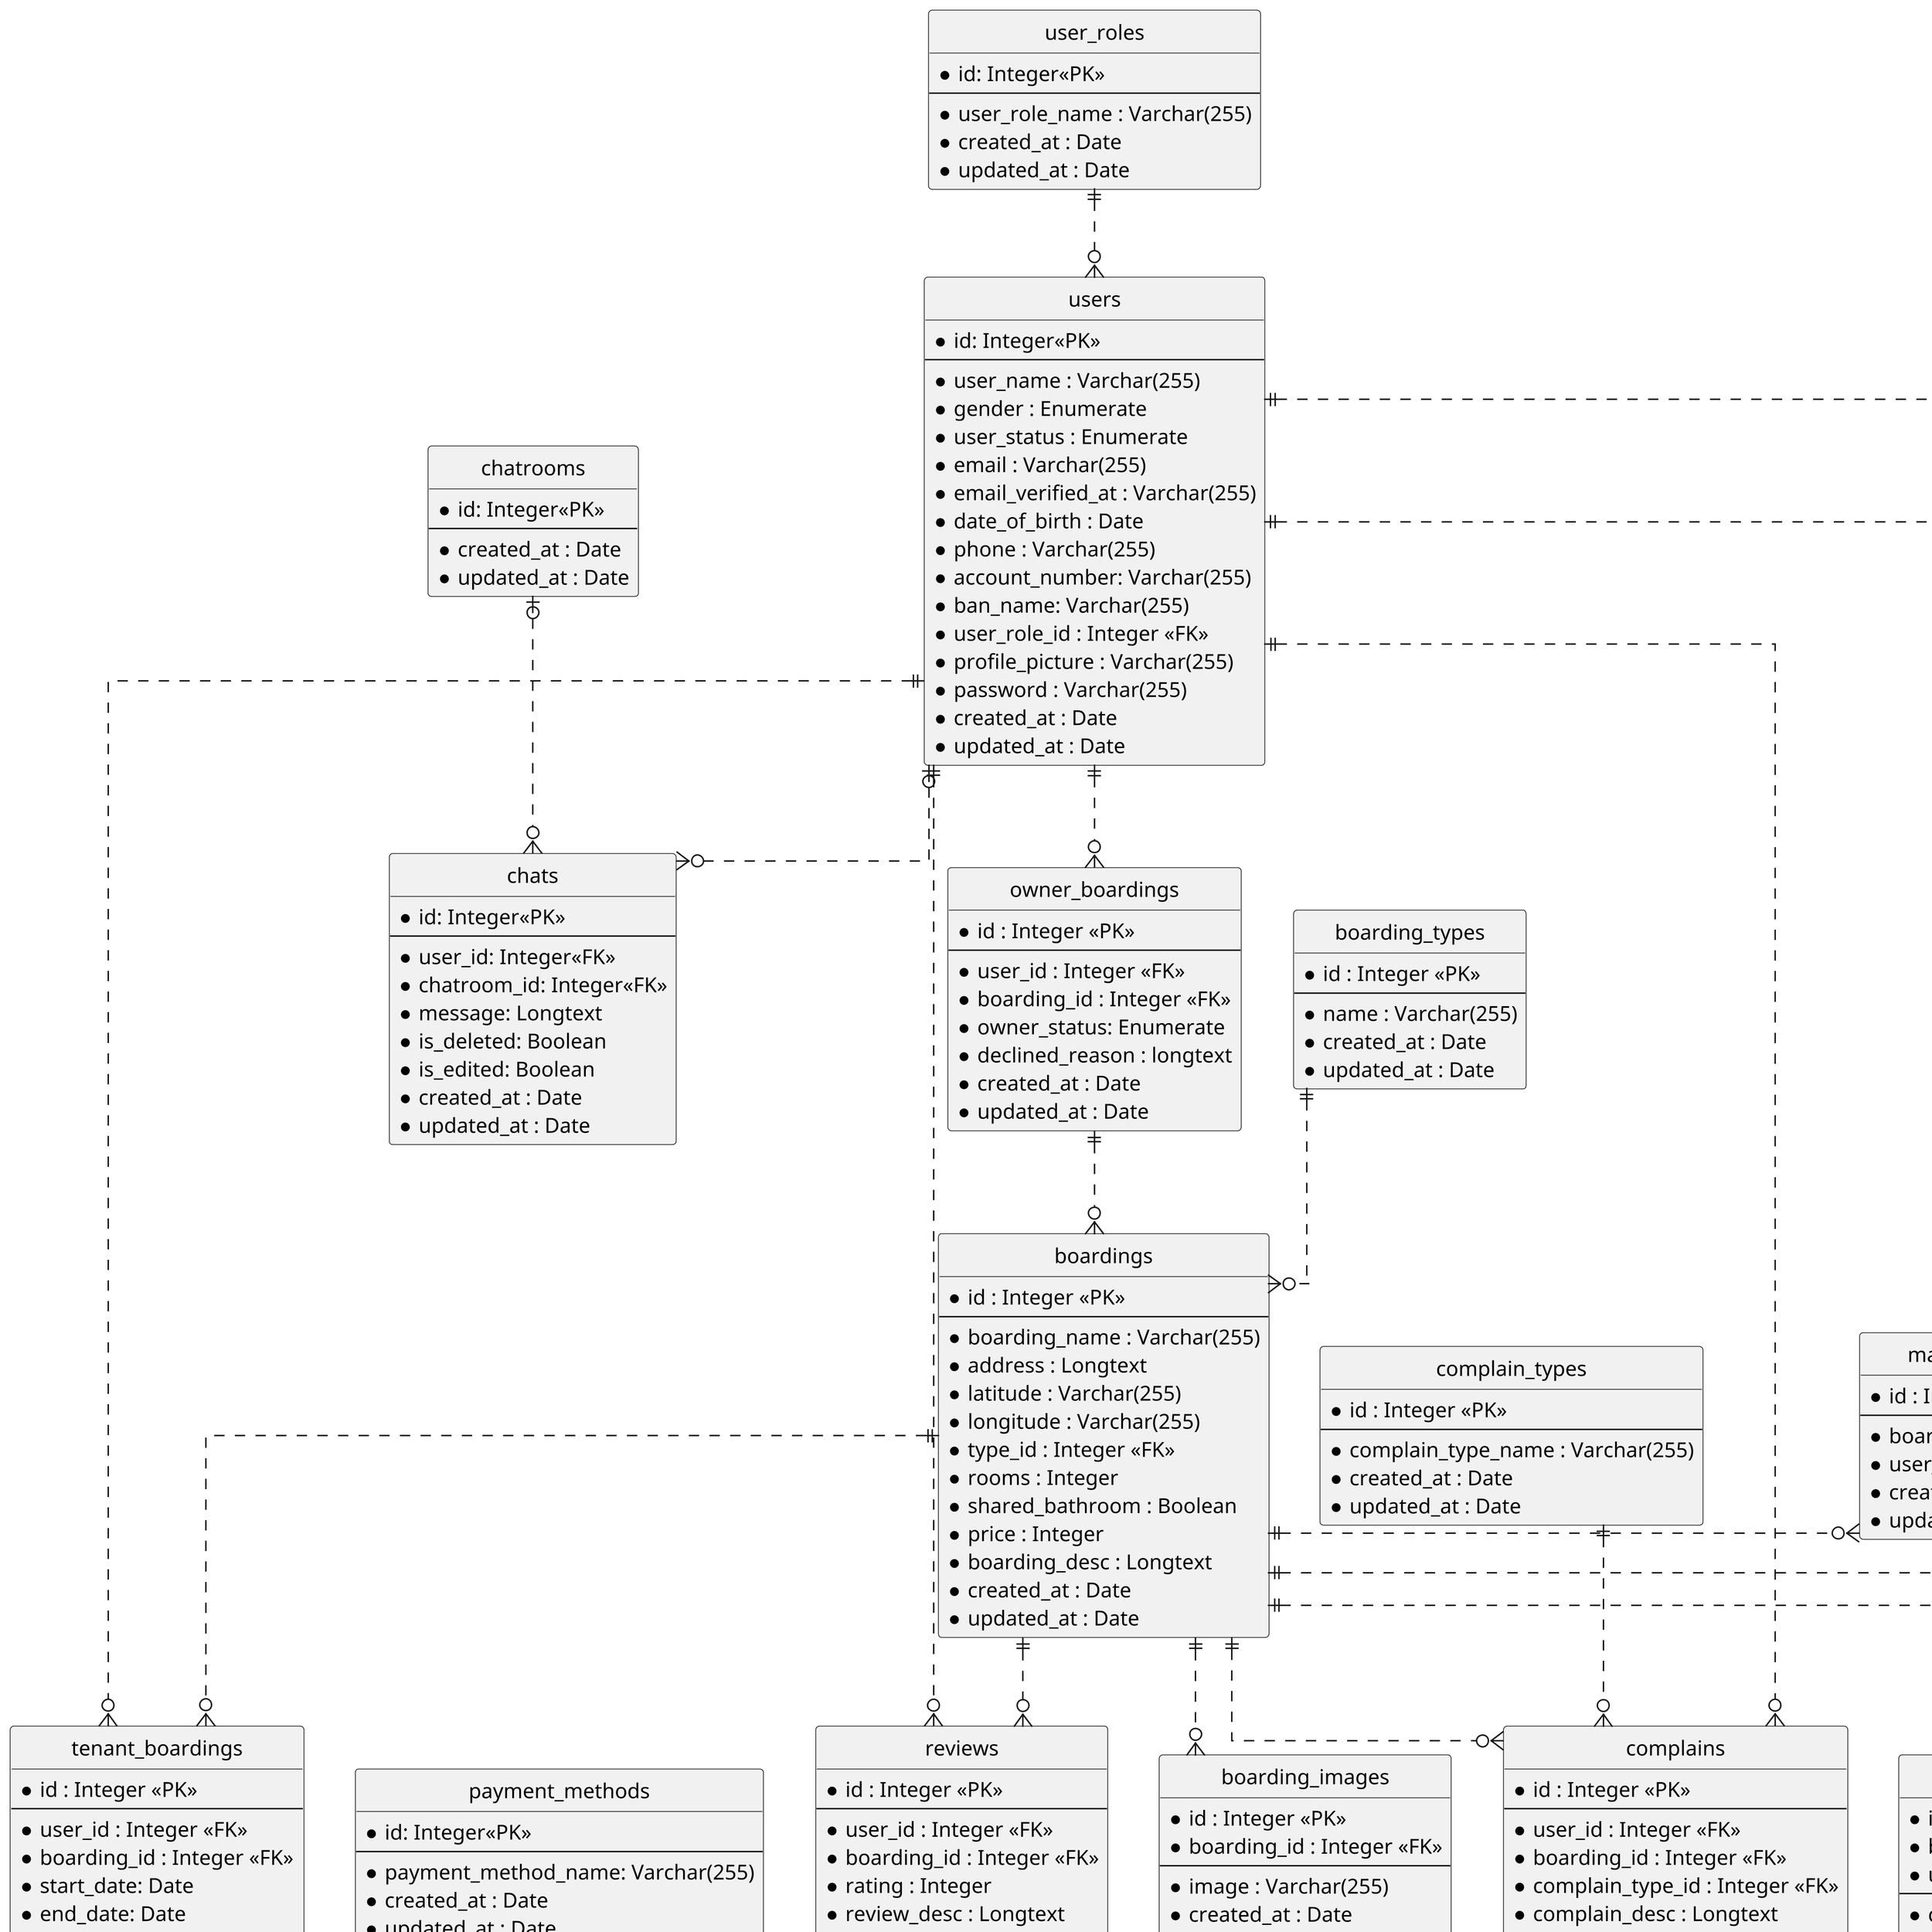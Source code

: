 @startuml
' hide the spot
hide circle
skinparam dpi 300
' avoid problems with angled crows feet
skinparam linetype ortho

entity "users" as usr {
  *id: Integer<<PK>>
  --
  *user_name : Varchar(255)
  *gender : Enumerate
  *user_status : Enumerate
  *email : Varchar(255)
  *email_verified_at : Varchar(255)
  *date_of_birth : Date
  *phone : Varchar(255)
  *account_number: Varchar(255)
  *ban_name: Varchar(255)
  *user_role_id : Integer <<FK>>
  *profile_picture : Varchar(255)
  *password : Varchar(255)
  *created_at : Date
  *updated_at : Date
}

entity "user_roles" as usrl {
  *id: Integer<<PK>>
  --
  *user_role_name : Varchar(255)
  *created_at : Date
  *updated_at : Date
}

entity "boarding_types" as bht {
  *id : Integer <<PK>>
  --
  *name : Varchar(255)
  *created_at : Date
  *updated_at : Date
}

entity "boardings" as bh {
  *id : Integer <<PK>>
  --
  *boarding_name : Varchar(255)
  *address : Longtext
  *latitude : Varchar(255)
  *longitude : Varchar(255)
  *type_id : Integer <<FK>>
  *rooms : Integer
  *shared_bathroom : Boolean
  *price : Integer
  *boarding_desc : Longtext
  *created_at : Date
  *updated_at : Date
}

entity "tenant_boardings" as tb {
  *id : Integer <<PK>>
  --
  *user_id : Integer <<FK>>
  *boarding_id : Integer <<FK>>
  *start_date: Date
  *end_date: Date
  *tenant_status : Enumerate
  *declined_reason : longtext
}

entity "facility_details" as fd {
  *id: Integer <<FK>>
  --
  *name : Varchar(255)
  *facility_img_path : Varchar(255)
  *created_at : Date
  *updated_at : Date
}


entity "facilities" as f {
  *id : Integer <<PK>>
  *facility_id : Integer <<FK>>
  *boarding_id : Integer <<FK>>
  --
  *created_at : Date
  *updated_at : Date
}

entity "boarding_images" as bhi {
  *id : Integer <<PK>>
  *boarding_id : Integer <<FK>>
  --
  *image : Varchar(255)
  *created_at : Date
  *updated_at : Date
}

entity "rent_transaction" as rt {
  *id : Integer <<PK>>
  --
  *tenant_boarding_id : Integer <<FK>>
  *transaction_type_id : Integer <<FK>> 
  *payment_method_id : Integer <<FK>>
  *invoice_id : Integer
  *amount : Integer
  *start_date : Date
  *end_date : Date
  *payment_status : Enumerate
  *declined_reason : Longtext
  *payment_transferred_status : Enumerate
  *repeat_payment : Boolean
  *created_at : Date
  *updated_at : Date
}


entity "owner_boardings" as lobh {
  *id : Integer <<PK>>
  --
  *user_id : Integer <<FK>>
  *boarding_id : Integer <<FK>>
  *owner_status: Enumerate
  *declined_reason : longtext
  *created_at : Date
  *updated_at : Date
}

entity "manager_boardings" as mabh {
  *id : Integer <<PK>>
  --
  *boarding_id : Integer <<FK>>
  *user_id : Integer <<FK>>
  *created_at : Date
  *updated_at : Date
}

entity "complain_types" as cmplnt {
  *id : Integer <<PK>>
  --
  *complain_type_name : Varchar(255)
  *created_at : Date
  *updated_at : Date
}

entity "reviews" as rvw {
  *id : Integer <<PK>>
  --
  *user_id : Integer <<FK>>
  *boarding_id : Integer <<FK>>
  *rating : Integer
  *review_desc : Longtext
  *created_at : Date
  *updated_at : Date
}

entity "complains" as cmpln {
  *id : Integer <<PK>>
  --
  *user_id : Integer <<FK>>
  *boarding_id : Integer <<FK>>
  *complain_type_id : Integer <<FK>>
  *complain_desc : Longtext
  *created_at : Date
  *updated_at : Date
}

' Composite key
entity "wishlists" as fr {
  *id: Integer <<PK>>
  *boarding_id: Integer<<FK>>
  *user_id: Integer<<FK>>
  --
  *created_at : Date
  *updated_at : Date
}

entity "payment_methods" as pymnt {
  *id: Integer<<PK>>
  --
  *payment_method_name: Varchar(255)
  *created_at : Date
  *updated_at : Date
}

entity "chats" as cht {
  *id: Integer<<PK>>
  --
  *user_id: Integer<<FK>>
  *chatroom_id: Integer<<FK>>
  *message: Longtext
  *is_deleted: Boolean
  *is_edited: Boolean
  *created_at : Date
  *updated_at : Date
}

entity "chatrooms" as chtrm {
  *id: Integer<<PK>>
  --
  *created_at : Date
  *updated_at : Date
}

entity "transaction_tpyes" as tt {
  *id : Integer <<PK>>
  --
  *transaction_tpye_name : Varchar(255)
  *created_at : Date
  *updated_at : Date
}

usrl ||..o{usr
bh ||..o{ bhi
bh ||..o{ f
fd ||..o{ f

usr ||..o{ tb
bh ||..o{ tb

tb ||..o{ rt
pymnt ||..o{ rt
tt ||..o{rt

usr ||..o{ lobh
lobh ||..o{ bh

usr ||..o{ mabh
bh ||.o{ mabh
' lobh ||..|| mabh

usr ||..o{ rvw
bh ||..o{ rvw

usr ||..o{ cmpln
bh ||..o{ cmpln
cmplnt ||..o{ cmpln

bht ||..o{ bh


usr ||..o{ fr
bh ||..o{ fr

usr |o..o{ cht
chtrm |o..o{ cht

@enduml


' https://plantuml.com/ie-diagram
' * Meaning
' optional attribute
'   **optional bold attribute
'   * mandatory bold attribute